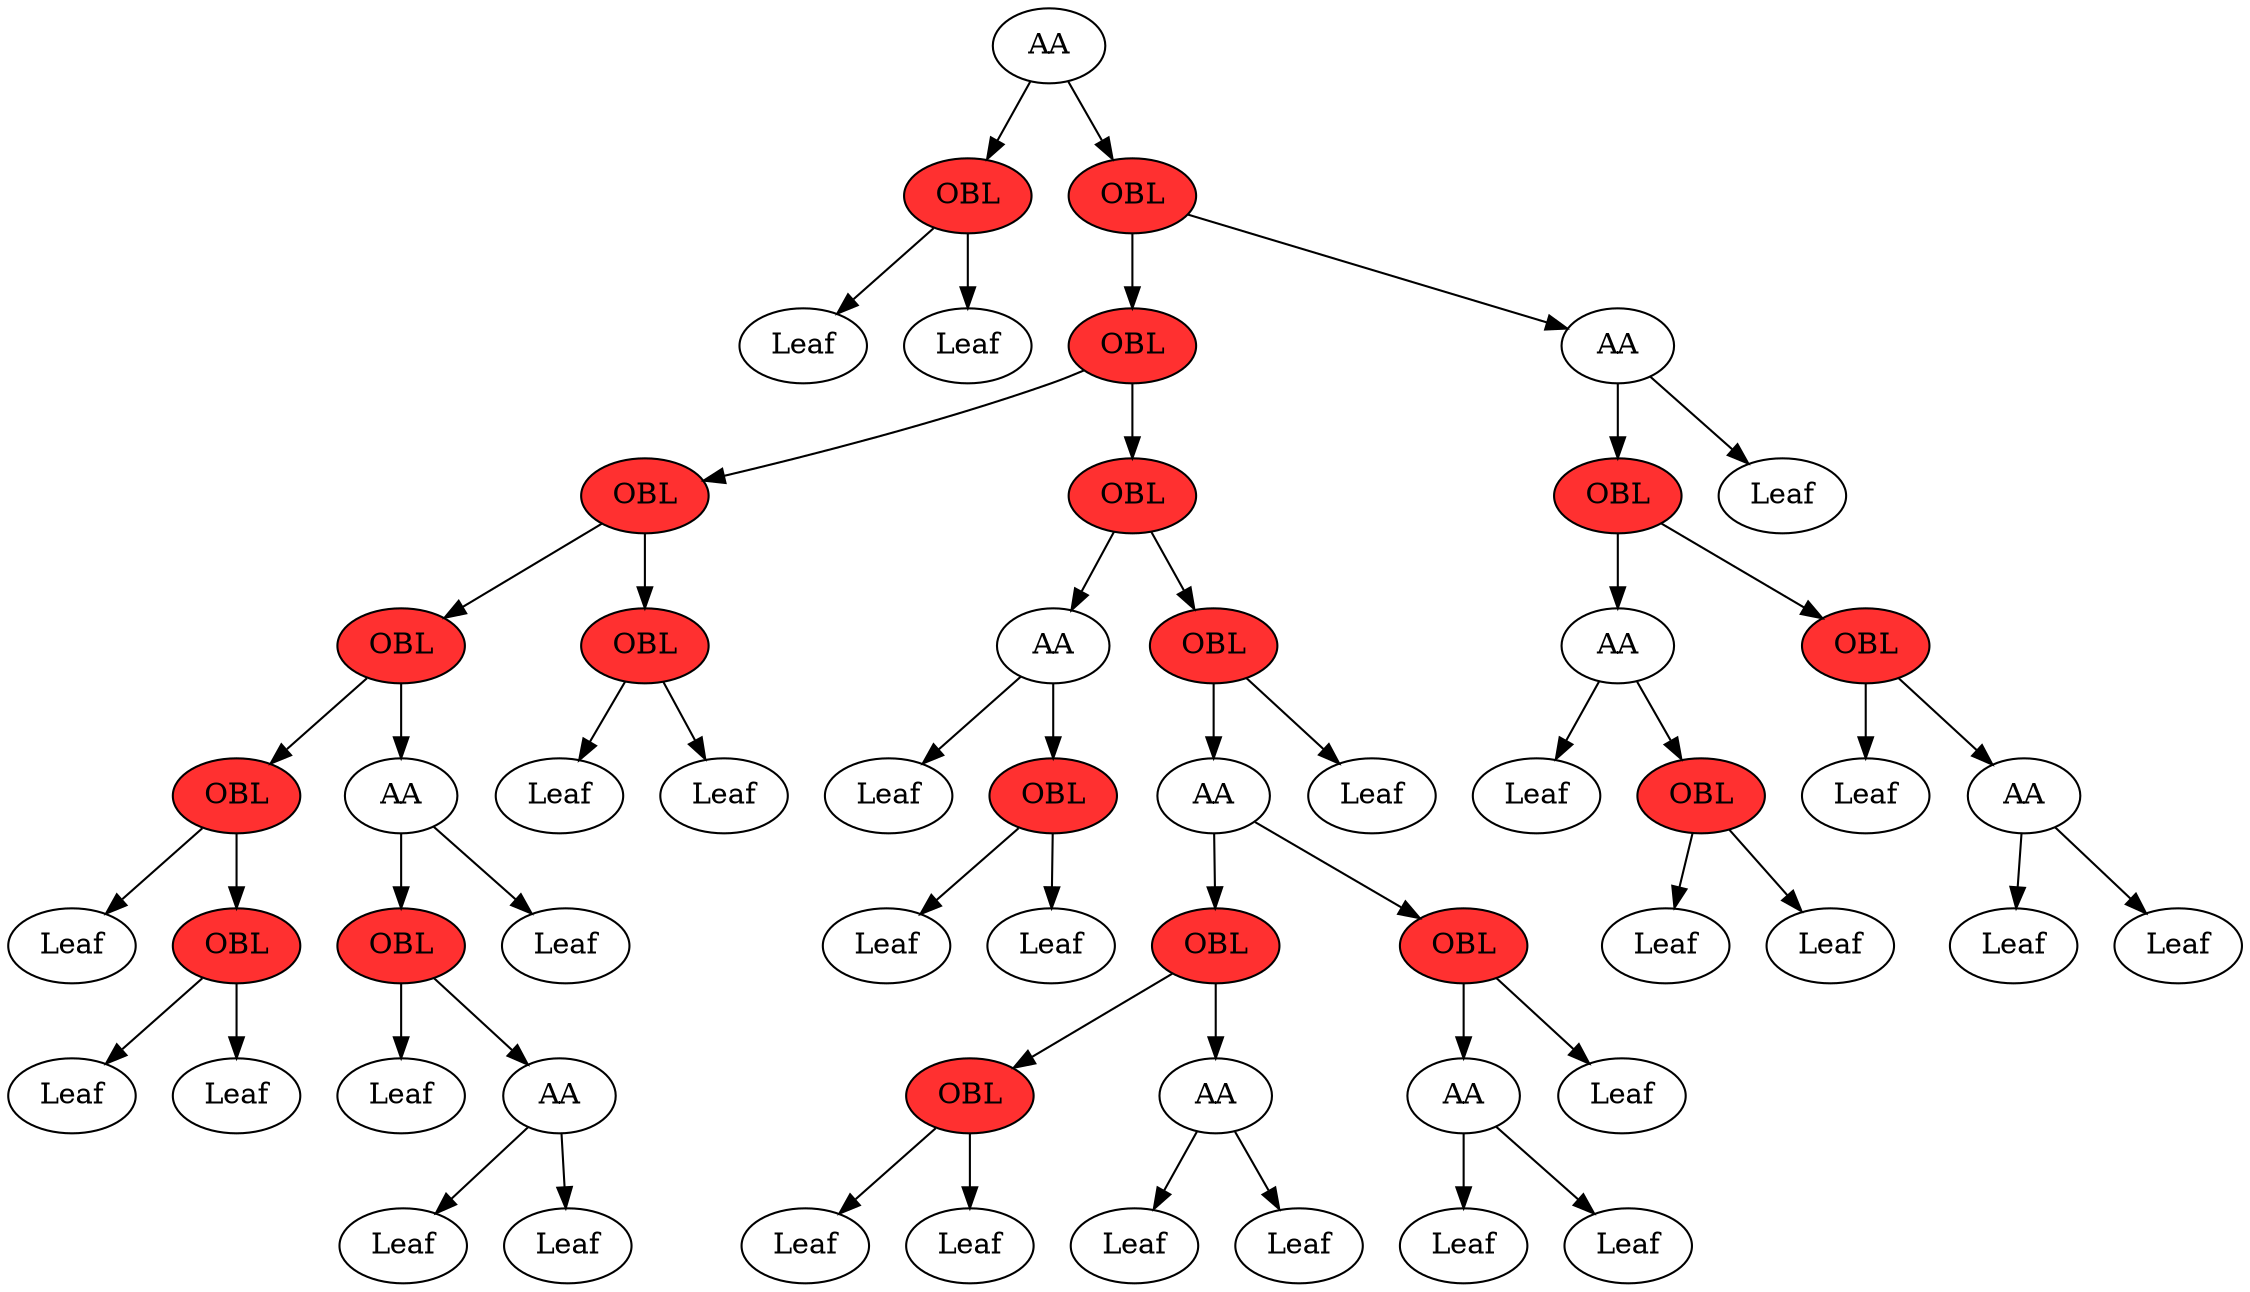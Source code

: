 digraph{
0 [label="AA"];
1 [label="OBL", fillcolor=firebrick1, style=filled];
2 [label="Leaf"];
1 -> 2;
3 [label="Leaf"];
1 -> 3;
0 -> 1;
4 [label="OBL", fillcolor=firebrick1, style=filled];
5 [label="OBL", fillcolor=firebrick1, style=filled];
6 [label="OBL", fillcolor=firebrick1, style=filled];
7 [label="OBL", fillcolor=firebrick1, style=filled];
8 [label="OBL", fillcolor=firebrick1, style=filled];
9 [label="Leaf"];
8 -> 9;
10 [label="OBL", fillcolor=firebrick1, style=filled];
11 [label="Leaf"];
10 -> 11;
12 [label="Leaf"];
10 -> 12;
8 -> 10;
7 -> 8;
13 [label="AA"];
14 [label="OBL", fillcolor=firebrick1, style=filled];
15 [label="Leaf"];
14 -> 15;
16 [label="AA"];
17 [label="Leaf"];
16 -> 17;
18 [label="Leaf"];
16 -> 18;
14 -> 16;
13 -> 14;
19 [label="Leaf"];
13 -> 19;
7 -> 13;
6 -> 7;
20 [label="OBL", fillcolor=firebrick1, style=filled];
21 [label="Leaf"];
20 -> 21;
22 [label="Leaf"];
20 -> 22;
6 -> 20;
5 -> 6;
23 [label="OBL", fillcolor=firebrick1, style=filled];
24 [label="AA"];
25 [label="Leaf"];
24 -> 25;
26 [label="OBL", fillcolor=firebrick1, style=filled];
27 [label="Leaf"];
26 -> 27;
28 [label="Leaf"];
26 -> 28;
24 -> 26;
23 -> 24;
29 [label="OBL", fillcolor=firebrick1, style=filled];
30 [label="AA"];
31 [label="OBL", fillcolor=firebrick1, style=filled];
32 [label="OBL", fillcolor=firebrick1, style=filled];
33 [label="Leaf"];
32 -> 33;
34 [label="Leaf"];
32 -> 34;
31 -> 32;
35 [label="AA"];
36 [label="Leaf"];
35 -> 36;
37 [label="Leaf"];
35 -> 37;
31 -> 35;
30 -> 31;
38 [label="OBL", fillcolor=firebrick1, style=filled];
39 [label="AA"];
40 [label="Leaf"];
39 -> 40;
41 [label="Leaf"];
39 -> 41;
38 -> 39;
42 [label="Leaf"];
38 -> 42;
30 -> 38;
29 -> 30;
43 [label="Leaf"];
29 -> 43;
23 -> 29;
5 -> 23;
4 -> 5;
44 [label="AA"];
45 [label="OBL", fillcolor=firebrick1, style=filled];
46 [label="AA"];
47 [label="Leaf"];
46 -> 47;
48 [label="OBL", fillcolor=firebrick1, style=filled];
49 [label="Leaf"];
48 -> 49;
50 [label="Leaf"];
48 -> 50;
46 -> 48;
45 -> 46;
51 [label="OBL", fillcolor=firebrick1, style=filled];
52 [label="Leaf"];
51 -> 52;
53 [label="AA"];
54 [label="Leaf"];
53 -> 54;
55 [label="Leaf"];
53 -> 55;
51 -> 53;
45 -> 51;
44 -> 45;
56 [label="Leaf"];
44 -> 56;
4 -> 44;
0 -> 4;
}

